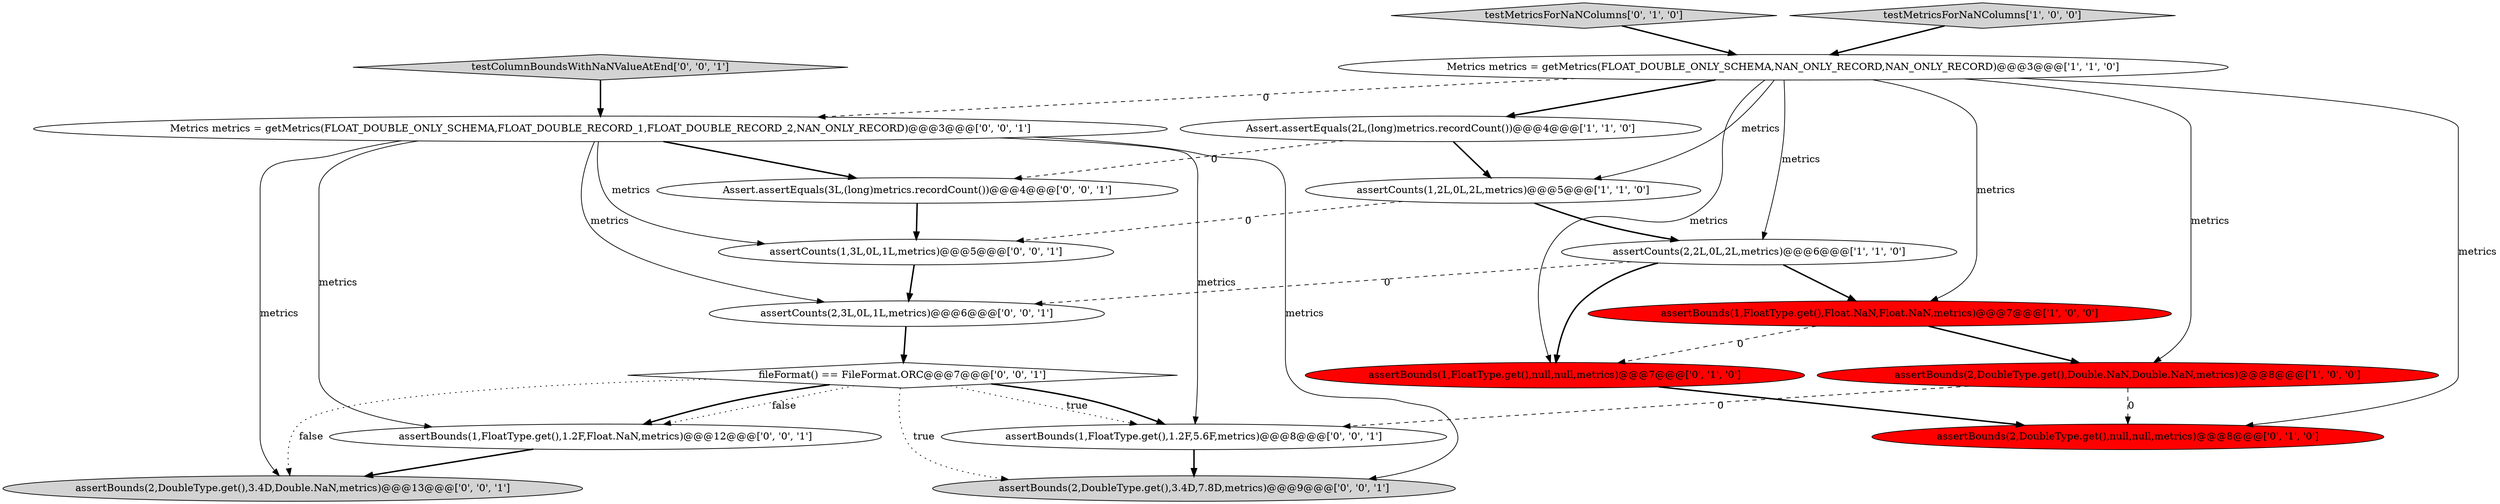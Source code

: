 digraph {
5 [style = filled, label = "Assert.assertEquals(2L,(long)metrics.recordCount())@@@4@@@['1', '1', '0']", fillcolor = white, shape = ellipse image = "AAA0AAABBB1BBB"];
10 [style = filled, label = "assertBounds(2,DoubleType.get(),3.4D,7.8D,metrics)@@@9@@@['0', '0', '1']", fillcolor = lightgray, shape = ellipse image = "AAA0AAABBB3BBB"];
9 [style = filled, label = "assertBounds(1,FloatType.get(),null,null,metrics)@@@7@@@['0', '1', '0']", fillcolor = red, shape = ellipse image = "AAA1AAABBB2BBB"];
4 [style = filled, label = "assertCounts(2,2L,0L,2L,metrics)@@@6@@@['1', '1', '0']", fillcolor = white, shape = ellipse image = "AAA0AAABBB1BBB"];
16 [style = filled, label = "assertCounts(1,3L,0L,1L,metrics)@@@5@@@['0', '0', '1']", fillcolor = white, shape = ellipse image = "AAA0AAABBB3BBB"];
2 [style = filled, label = "assertCounts(1,2L,0L,2L,metrics)@@@5@@@['1', '1', '0']", fillcolor = white, shape = ellipse image = "AAA0AAABBB1BBB"];
8 [style = filled, label = "assertBounds(2,DoubleType.get(),null,null,metrics)@@@8@@@['0', '1', '0']", fillcolor = red, shape = ellipse image = "AAA1AAABBB2BBB"];
7 [style = filled, label = "testMetricsForNaNColumns['0', '1', '0']", fillcolor = lightgray, shape = diamond image = "AAA0AAABBB2BBB"];
0 [style = filled, label = "testMetricsForNaNColumns['1', '0', '0']", fillcolor = lightgray, shape = diamond image = "AAA0AAABBB1BBB"];
17 [style = filled, label = "Assert.assertEquals(3L,(long)metrics.recordCount())@@@4@@@['0', '0', '1']", fillcolor = white, shape = ellipse image = "AAA0AAABBB3BBB"];
12 [style = filled, label = "Metrics metrics = getMetrics(FLOAT_DOUBLE_ONLY_SCHEMA,FLOAT_DOUBLE_RECORD_1,FLOAT_DOUBLE_RECORD_2,NAN_ONLY_RECORD)@@@3@@@['0', '0', '1']", fillcolor = white, shape = ellipse image = "AAA0AAABBB3BBB"];
13 [style = filled, label = "assertCounts(2,3L,0L,1L,metrics)@@@6@@@['0', '0', '1']", fillcolor = white, shape = ellipse image = "AAA0AAABBB3BBB"];
15 [style = filled, label = "testColumnBoundsWithNaNValueAtEnd['0', '0', '1']", fillcolor = lightgray, shape = diamond image = "AAA0AAABBB3BBB"];
18 [style = filled, label = "assertBounds(1,FloatType.get(),1.2F,Float.NaN,metrics)@@@12@@@['0', '0', '1']", fillcolor = white, shape = ellipse image = "AAA0AAABBB3BBB"];
19 [style = filled, label = "assertBounds(2,DoubleType.get(),3.4D,Double.NaN,metrics)@@@13@@@['0', '0', '1']", fillcolor = lightgray, shape = ellipse image = "AAA0AAABBB3BBB"];
11 [style = filled, label = "assertBounds(1,FloatType.get(),1.2F,5.6F,metrics)@@@8@@@['0', '0', '1']", fillcolor = white, shape = ellipse image = "AAA0AAABBB3BBB"];
3 [style = filled, label = "assertBounds(2,DoubleType.get(),Double.NaN,Double.NaN,metrics)@@@8@@@['1', '0', '0']", fillcolor = red, shape = ellipse image = "AAA1AAABBB1BBB"];
6 [style = filled, label = "Metrics metrics = getMetrics(FLOAT_DOUBLE_ONLY_SCHEMA,NAN_ONLY_RECORD,NAN_ONLY_RECORD)@@@3@@@['1', '1', '0']", fillcolor = white, shape = ellipse image = "AAA0AAABBB1BBB"];
1 [style = filled, label = "assertBounds(1,FloatType.get(),Float.NaN,Float.NaN,metrics)@@@7@@@['1', '0', '0']", fillcolor = red, shape = ellipse image = "AAA1AAABBB1BBB"];
14 [style = filled, label = "fileFormat() == FileFormat.ORC@@@7@@@['0', '0', '1']", fillcolor = white, shape = diamond image = "AAA0AAABBB3BBB"];
4->9 [style = bold, label=""];
16->13 [style = bold, label=""];
0->6 [style = bold, label=""];
6->1 [style = solid, label="metrics"];
12->17 [style = bold, label=""];
1->3 [style = bold, label=""];
18->19 [style = bold, label=""];
1->9 [style = dashed, label="0"];
14->18 [style = dotted, label="false"];
6->8 [style = solid, label="metrics"];
12->11 [style = solid, label="metrics"];
9->8 [style = bold, label=""];
2->4 [style = bold, label=""];
14->10 [style = dotted, label="true"];
6->12 [style = dashed, label="0"];
6->5 [style = bold, label=""];
5->2 [style = bold, label=""];
12->13 [style = solid, label="metrics"];
5->17 [style = dashed, label="0"];
12->10 [style = solid, label="metrics"];
14->19 [style = dotted, label="false"];
11->10 [style = bold, label=""];
2->16 [style = dashed, label="0"];
7->6 [style = bold, label=""];
6->4 [style = solid, label="metrics"];
12->18 [style = solid, label="metrics"];
6->3 [style = solid, label="metrics"];
12->16 [style = solid, label="metrics"];
12->19 [style = solid, label="metrics"];
14->11 [style = dotted, label="true"];
3->8 [style = dashed, label="0"];
14->18 [style = bold, label=""];
4->1 [style = bold, label=""];
15->12 [style = bold, label=""];
6->9 [style = solid, label="metrics"];
4->13 [style = dashed, label="0"];
3->11 [style = dashed, label="0"];
14->11 [style = bold, label=""];
13->14 [style = bold, label=""];
6->2 [style = solid, label="metrics"];
17->16 [style = bold, label=""];
}
